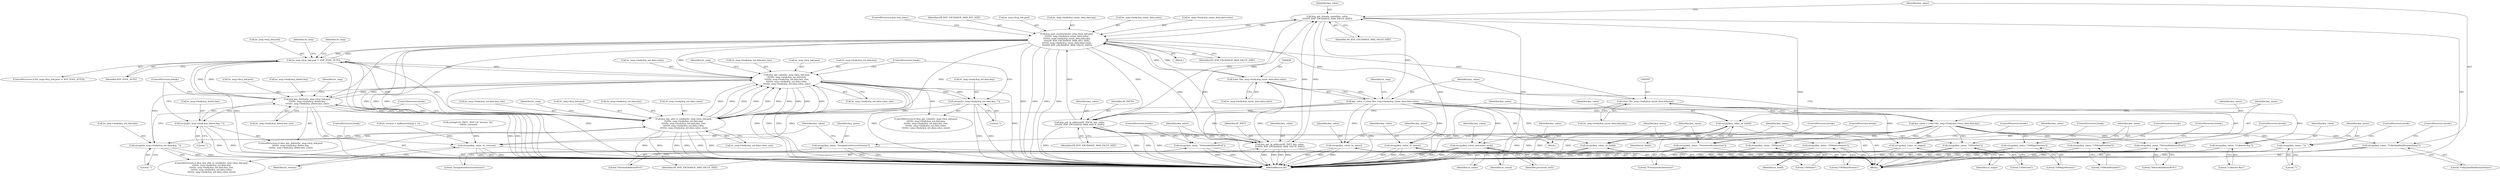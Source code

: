 digraph "0_linux_bcc2c9c3fff859e0eb019fe6fec26f9b8eba795c@API" {
"1000628" [label="(Call,kvp_get_domain_name(key_value,\n\t\t\t\t\tHV_KVP_EXCHANGE_MAX_VALUE_SIZE))"];
"1000605" [label="(Call,key_value = (char *)hv_msg->body.kvp_enum_data.data.value)"];
"1000607" [label="(Call,(char *)hv_msg->body.kvp_enum_data.data.value)"];
"1000551" [label="(Call,kvp_pool_enumerate(hv_msg->kvp_hdr.pool,\n\t\t\t\t\thv_msg->body.kvp_enum_data.index,\n\t\t\t\t\thv_msg->body.kvp_enum_data.data.key,\n\t\t\t\t\tHV_KVP_EXCHANGE_MAX_KEY_SIZE,\n\t\t\t\t\thv_msg->body.kvp_enum_data.data.value,\n\t\t\t\t\tHV_KVP_EXCHANGE_MAX_VALUE_SIZE))"];
"1000543" [label="(Call,hv_msg->kvp_hdr.pool != KVP_POOL_AUTO)"];
"1000445" [label="(Call,kvp_get_value(hv_msg->kvp_hdr.pool,\n\t\t\t\t\thv_msg->body.kvp_set.data.key,\n\t\t\t\t\thv_msg->body.kvp_set.data.key_size,\n\t\t\t\t\thv_msg->body.kvp_set.data.value,\n\t\t\t\t\thv_msg->body.kvp_set.data.value_size))"];
"1000501" [label="(Call,kvp_key_delete(hv_msg->kvp_hdr.pool,\n\t\t\t\t\thv_msg->body.kvp_delete.key,\n\t\t\t\t\thv_msg->body.kvp_delete.key_size))"];
"1000389" [label="(Call,kvp_key_add_or_modify(hv_msg->kvp_hdr.pool,\n\t\t\t\t\thv_msg->body.kvp_set.data.key,\n\t\t\t\t\thv_msg->body.kvp_set.data.key_size,\n\t\t\t\t\thv_msg->body.kvp_set.data.value,\n\t\t\t\t\thv_msg->body.kvp_set.data.value_size))"];
"1000487" [label="(Call,strcpy(hv_msg->body.kvp_set.data.key, \"\"))"];
"1000431" [label="(Call,strcpy(hv_msg->body.kvp_set.data.key, \"\"))"];
"1000521" [label="(Call,strcpy(hv_msg->body.kvp_delete.key, \"\"))"];
"1000594" [label="(Call,(char *)hv_msg->body.kvp_enum_data.data.key)"];
"1000628" [label="(Call,kvp_get_domain_name(key_value,\n\t\t\t\t\tHV_KVP_EXCHANGE_MAX_VALUE_SIZE))"];
"1000653" [label="(Call,kvp_get_ip_address(AF_INET6, key_value,\n\t\t\t\t\tHV_KVP_EXCHANGE_MAX_VALUE_SIZE))"];
"1000644" [label="(Call,kvp_get_ip_address(AF_INET, key_value,\n\t\t\t\t\tHV_KVP_EXCHANGE_MAX_VALUE_SIZE))"];
"1000592" [label="(Call,key_name = (char *)hv_msg->body.kvp_enum_data.data.key)"];
"1000631" [label="(Call,strcpy(key_name, \"FullyQualifiedDomainName\"))"];
"1000636" [label="(Call,strcpy(key_name, \"IntegrationServicesVersion\"))"];
"1000648" [label="(Call,strcpy(key_name, \"NetworkAddressIPv4\"))"];
"1000657" [label="(Call,strcpy(key_name, \"NetworkAddressIPv6\"))"];
"1000665" [label="(Call,strcpy(key_name, \"OSBuildNumber\"))"];
"1000673" [label="(Call,strcpy(key_name, \"OSName\"))"];
"1000681" [label="(Call,strcpy(key_name, \"OSMajorVersion\"))"];
"1000689" [label="(Call,strcpy(key_name, \"OSMinorVersion\"))"];
"1000697" [label="(Call,strcpy(key_name, \"OSVersion\"))"];
"1000705" [label="(Call,strcpy(key_name, \"ProcessorArchitecture\"))"];
"1000713" [label="(Call,strcpy(key_name, \"\"))"];
"1000639" [label="(Call,strcpy(key_value, lic_version))"];
"1000662" [label="(Call,strcpy(key_value, os_build))"];
"1000694" [label="(Call,strcpy(key_value, os_build))"];
"1000670" [label="(Call,strcpy(key_value, os_name))"];
"1000678" [label="(Call,strcpy(key_value, os_major))"];
"1000686" [label="(Call,strcpy(key_value, os_minor))"];
"1000702" [label="(Call,strcpy(key_value, processor_arch))"];
"1000710" [label="(Call,strcpy(key_value, \"Unknown Key\"))"];
"1000629" [label="(Identifier,key_value)"];
"1000694" [label="(Call,strcpy(key_value, os_build))"];
"1000388" [label="(ControlStructure,if (kvp_key_add_or_modify(hv_msg->kvp_hdr.pool,\n\t\t\t\t\thv_msg->body.kvp_set.data.key,\n\t\t\t\t\thv_msg->body.kvp_set.data.key_size,\n\t\t\t\t\thv_msg->body.kvp_set.data.value,\n\t\t\t\t\thv_msg->body.kvp_set.data.value_size)))"];
"1000660" [label="(ControlStructure,break;)"];
"1000668" [label="(ControlStructure,break;)"];
"1000645" [label="(Identifier,AF_INET)"];
"1000651" [label="(ControlStructure,break;)"];
"1000573" [label="(Identifier,HV_KVP_EXCHANGE_MAX_KEY_SIZE)"];
"1000544" [label="(Call,hv_msg->kvp_hdr.pool)"];
"1000507" [label="(Call,hv_msg->body.kvp_delete.key)"];
"1000706" [label="(Identifier,key_name)"];
"1000492" [label="(Identifier,hv_msg)"];
"1000760" [label="(MethodReturn,int)"];
"1000663" [label="(Identifier,key_value)"];
"1000642" [label="(ControlStructure,break;)"];
"1000552" [label="(Call,hv_msg->kvp_hdr.pool)"];
"1000630" [label="(Identifier,HV_KVP_EXCHANGE_MAX_VALUE_SIZE)"];
"1000442" [label="(ControlStructure,break;)"];
"1000704" [label="(Identifier,processor_arch)"];
"1000609" [label="(Call,hv_msg->body.kvp_enum_data.data.value)"];
"1000689" [label="(Call,strcpy(key_name, \"OSMinorVersion\"))"];
"1000364" [label="(Call,lic_version = malloc(strlen(p) + 1))"];
"1000690" [label="(Identifier,key_name)"];
"1000710" [label="(Call,strcpy(key_value, \"Unknown Key\"))"];
"1000498" [label="(ControlStructure,break;)"];
"1000675" [label="(Literal,\"OSName\")"];
"1000432" [label="(Call,hv_msg->body.kvp_set.data.key)"];
"1000676" [label="(ControlStructure,break;)"];
"1000497" [label="(Literal,\"\")"];
"1000691" [label="(Literal,\"OSMinorVersion\")"];
"1000664" [label="(Identifier,os_build)"];
"1000683" [label="(Literal,\"OSMajorVersion\")"];
"1000404" [label="(Call,hv_msg->body.kvp_set.data.key_size)"];
"1000628" [label="(Call,kvp_get_domain_name(key_value,\n\t\t\t\t\tHV_KVP_EXCHANGE_MAX_VALUE_SIZE))"];
"1000594" [label="(Call,(char *)hv_msg->body.kvp_enum_data.data.key)"];
"1000662" [label="(Call,strcpy(key_value, os_build))"];
"1000460" [label="(Call,hv_msg->body.kvp_set.data.key_size)"];
"1000700" [label="(ControlStructure,break;)"];
"1000596" [label="(Call,hv_msg->body.kvp_enum_data.data.key)"];
"1000679" [label="(Identifier,key_value)"];
"1000681" [label="(Call,strcpy(key_name, \"OSMajorVersion\"))"];
"1000649" [label="(Identifier,key_name)"];
"1000564" [label="(Call,hv_msg->body.kvp_enum_data.data.key)"];
"1000682" [label="(Identifier,key_name)"];
"1000678" [label="(Call,strcpy(key_value, os_major))"];
"1000671" [label="(Identifier,key_value)"];
"1000592" [label="(Call,key_name = (char *)hv_msg->body.kvp_enum_data.data.key)"];
"1000542" [label="(ControlStructure,if (hv_msg->kvp_hdr.pool != KVP_POOL_AUTO))"];
"1000632" [label="(Identifier,key_name)"];
"1000699" [label="(Literal,\"OSVersion\")"];
"1000550" [label="(Block,)"];
"1000554" [label="(Identifier,hv_msg)"];
"1000659" [label="(Literal,\"NetworkAddressIPv6\")"];
"1000500" [label="(ControlStructure,if (kvp_key_delete(hv_msg->kvp_hdr.pool,\n\t\t\t\t\thv_msg->body.kvp_delete.key,\n\t\t\t\t\thv_msg->body.kvp_delete.key_size)))"];
"1000715" [label="(Literal,\"\")"];
"1000672" [label="(Identifier,os_name)"];
"1000692" [label="(ControlStructure,break;)"];
"1000446" [label="(Call,hv_msg->kvp_hdr.pool)"];
"1000530" [label="(ControlStructure,break;)"];
"1000656" [label="(Identifier,HV_KVP_EXCHANGE_MAX_VALUE_SIZE)"];
"1000543" [label="(Call,hv_msg->kvp_hdr.pool != KVP_POOL_AUTO)"];
"1000713" [label="(Call,strcpy(key_name, \"\"))"];
"1000549" [label="(Identifier,KVP_POOL_AUTO)"];
"1000444" [label="(ControlStructure,if (kvp_get_value(hv_msg->kvp_hdr.pool,\n\t\t\t\t\thv_msg->body.kvp_set.data.key,\n\t\t\t\t\thv_msg->body.kvp_set.data.key_size,\n\t\t\t\t\thv_msg->body.kvp_set.data.value,\n\t\t\t\t\thv_msg->body.kvp_set.data.value_size)))"];
"1000586" [label="(Identifier,hv_msg)"];
"1000451" [label="(Call,hv_msg->body.kvp_set.data.key)"];
"1000634" [label="(ControlStructure,break;)"];
"1000655" [label="(Identifier,key_value)"];
"1000705" [label="(Call,strcpy(key_name, \"ProcessorArchitecture\"))"];
"1000488" [label="(Call,hv_msg->body.kvp_set.data.key)"];
"1000636" [label="(Call,strcpy(key_name, \"IntegrationServicesVersion\"))"];
"1000626" [label="(Block,)"];
"1000641" [label="(Identifier,lic_version)"];
"1000525" [label="(Identifier,hv_msg)"];
"1000711" [label="(Identifier,key_value)"];
"1000583" [label="(Identifier,HV_KVP_EXCHANGE_MAX_VALUE_SIZE)"];
"1000638" [label="(Literal,\"IntegrationServicesVersion\")"];
"1000557" [label="(Call,hv_msg->body.kvp_enum_data.index)"];
"1000521" [label="(Call,strcpy(hv_msg->body.kvp_delete.key, \"\"))"];
"1000644" [label="(Call,kvp_get_ip_address(AF_INET, key_value,\n\t\t\t\t\tHV_KVP_EXCHANGE_MAX_VALUE_SIZE))"];
"1000647" [label="(Identifier,HV_KVP_EXCHANGE_MAX_VALUE_SIZE)"];
"1000377" [label="(Call,syslog(LOG_INFO, \"KVP LIC Version: %s\",\n\t\t\t\t\tlic_version))"];
"1000695" [label="(Identifier,key_value)"];
"1000441" [label="(Literal,\"\")"];
"1000606" [label="(Identifier,key_value)"];
"1000687" [label="(Identifier,key_value)"];
"1000666" [label="(Identifier,key_name)"];
"1000478" [label="(Call,hv_msg->body.kvp_set.data.value_size)"];
"1000431" [label="(Call,strcpy(hv_msg->body.kvp_set.data.key, \"\"))"];
"1000658" [label="(Identifier,key_name)"];
"1000650" [label="(Literal,\"NetworkAddressIPv4\")"];
"1000639" [label="(Call,strcpy(key_value, lic_version))"];
"1000522" [label="(Call,hv_msg->body.kvp_delete.key)"];
"1000654" [label="(Identifier,AF_INET6)"];
"1000667" [label="(Literal,\"OSBuildNumber\")"];
"1000502" [label="(Call,hv_msg->kvp_hdr.pool)"];
"1000607" [label="(Call,(char *)hv_msg->body.kvp_enum_data.data.value)"];
"1000445" [label="(Call,kvp_get_value(hv_msg->kvp_hdr.pool,\n\t\t\t\t\thv_msg->body.kvp_set.data.key,\n\t\t\t\t\thv_msg->body.kvp_set.data.key_size,\n\t\t\t\t\thv_msg->body.kvp_set.data.value,\n\t\t\t\t\thv_msg->body.kvp_set.data.value_size))"];
"1000665" [label="(Call,strcpy(key_name, \"OSBuildNumber\"))"];
"1000574" [label="(Call,hv_msg->body.kvp_enum_data.data.value)"];
"1000633" [label="(Literal,\"FullyQualifiedDomainName\")"];
"1000684" [label="(ControlStructure,break;)"];
"1000605" [label="(Call,key_value = (char *)hv_msg->body.kvp_enum_data.data.value)"];
"1000288" [label="(Block,)"];
"1000529" [label="(Literal,\"\")"];
"1000646" [label="(Identifier,key_value)"];
"1000653" [label="(Call,kvp_get_ip_address(AF_INET6, key_value,\n\t\t\t\t\tHV_KVP_EXCHANGE_MAX_VALUE_SIZE))"];
"1000696" [label="(Identifier,os_build)"];
"1000703" [label="(Identifier,key_value)"];
"1000670" [label="(Call,strcpy(key_value, os_name))"];
"1000584" [label="(ControlStructure,goto kvp_done;)"];
"1000469" [label="(Call,hv_msg->body.kvp_set.data.value)"];
"1000436" [label="(Identifier,hv_msg)"];
"1000389" [label="(Call,kvp_key_add_or_modify(hv_msg->kvp_hdr.pool,\n\t\t\t\t\thv_msg->body.kvp_set.data.key,\n\t\t\t\t\thv_msg->body.kvp_set.data.key_size,\n\t\t\t\t\thv_msg->body.kvp_set.data.value,\n\t\t\t\t\thv_msg->body.kvp_set.data.value_size))"];
"1000390" [label="(Call,hv_msg->kvp_hdr.pool)"];
"1000714" [label="(Identifier,key_name)"];
"1000648" [label="(Call,strcpy(key_name, \"NetworkAddressIPv4\"))"];
"1000708" [label="(ControlStructure,break;)"];
"1000712" [label="(Literal,\"Unknown Key\")"];
"1000640" [label="(Identifier,key_value)"];
"1000514" [label="(Call,hv_msg->body.kvp_delete.key_size)"];
"1000622" [label="(Identifier,hv_msg)"];
"1000686" [label="(Call,strcpy(key_value, os_minor))"];
"1000707" [label="(Literal,\"ProcessorArchitecture\")"];
"1000395" [label="(Call,hv_msg->body.kvp_set.data.key)"];
"1000680" [label="(Identifier,os_major)"];
"1000501" [label="(Call,kvp_key_delete(hv_msg->kvp_hdr.pool,\n\t\t\t\t\thv_msg->body.kvp_delete.key,\n\t\t\t\t\thv_msg->body.kvp_delete.key_size))"];
"1000487" [label="(Call,strcpy(hv_msg->body.kvp_set.data.key, \"\"))"];
"1000674" [label="(Identifier,key_name)"];
"1000593" [label="(Identifier,key_name)"];
"1000413" [label="(Call,hv_msg->body.kvp_set.data.value)"];
"1000716" [label="(ControlStructure,break;)"];
"1000551" [label="(Call,kvp_pool_enumerate(hv_msg->kvp_hdr.pool,\n\t\t\t\t\thv_msg->body.kvp_enum_data.index,\n\t\t\t\t\thv_msg->body.kvp_enum_data.data.key,\n\t\t\t\t\tHV_KVP_EXCHANGE_MAX_KEY_SIZE,\n\t\t\t\t\thv_msg->body.kvp_enum_data.data.value,\n\t\t\t\t\tHV_KVP_EXCHANGE_MAX_VALUE_SIZE))"];
"1000698" [label="(Identifier,key_name)"];
"1000702" [label="(Call,strcpy(key_value, processor_arch))"];
"1000631" [label="(Call,strcpy(key_name, \"FullyQualifiedDomainName\"))"];
"1000422" [label="(Call,hv_msg->body.kvp_set.data.value_size)"];
"1000673" [label="(Call,strcpy(key_name, \"OSName\"))"];
"1000688" [label="(Identifier,os_minor)"];
"1000637" [label="(Identifier,key_name)"];
"1000697" [label="(Call,strcpy(key_name, \"OSVersion\"))"];
"1000657" [label="(Call,strcpy(key_name, \"NetworkAddressIPv6\"))"];
"1000628" -> "1000626"  [label="AST: "];
"1000628" -> "1000630"  [label="CFG: "];
"1000629" -> "1000628"  [label="AST: "];
"1000630" -> "1000628"  [label="AST: "];
"1000632" -> "1000628"  [label="CFG: "];
"1000628" -> "1000760"  [label="DDG: "];
"1000628" -> "1000760"  [label="DDG: "];
"1000628" -> "1000760"  [label="DDG: "];
"1000628" -> "1000551"  [label="DDG: "];
"1000605" -> "1000628"  [label="DDG: "];
"1000653" -> "1000628"  [label="DDG: "];
"1000551" -> "1000628"  [label="DDG: "];
"1000644" -> "1000628"  [label="DDG: "];
"1000628" -> "1000644"  [label="DDG: "];
"1000628" -> "1000653"  [label="DDG: "];
"1000605" -> "1000288"  [label="AST: "];
"1000605" -> "1000607"  [label="CFG: "];
"1000606" -> "1000605"  [label="AST: "];
"1000607" -> "1000605"  [label="AST: "];
"1000622" -> "1000605"  [label="CFG: "];
"1000605" -> "1000760"  [label="DDG: "];
"1000607" -> "1000605"  [label="DDG: "];
"1000605" -> "1000639"  [label="DDG: "];
"1000605" -> "1000644"  [label="DDG: "];
"1000605" -> "1000653"  [label="DDG: "];
"1000605" -> "1000662"  [label="DDG: "];
"1000605" -> "1000670"  [label="DDG: "];
"1000605" -> "1000678"  [label="DDG: "];
"1000605" -> "1000686"  [label="DDG: "];
"1000605" -> "1000694"  [label="DDG: "];
"1000605" -> "1000702"  [label="DDG: "];
"1000605" -> "1000710"  [label="DDG: "];
"1000607" -> "1000609"  [label="CFG: "];
"1000608" -> "1000607"  [label="AST: "];
"1000609" -> "1000607"  [label="AST: "];
"1000607" -> "1000760"  [label="DDG: "];
"1000607" -> "1000551"  [label="DDG: "];
"1000551" -> "1000607"  [label="DDG: "];
"1000551" -> "1000550"  [label="AST: "];
"1000551" -> "1000583"  [label="CFG: "];
"1000552" -> "1000551"  [label="AST: "];
"1000557" -> "1000551"  [label="AST: "];
"1000564" -> "1000551"  [label="AST: "];
"1000573" -> "1000551"  [label="AST: "];
"1000574" -> "1000551"  [label="AST: "];
"1000583" -> "1000551"  [label="AST: "];
"1000584" -> "1000551"  [label="CFG: "];
"1000551" -> "1000760"  [label="DDG: "];
"1000551" -> "1000760"  [label="DDG: "];
"1000551" -> "1000760"  [label="DDG: "];
"1000551" -> "1000760"  [label="DDG: "];
"1000551" -> "1000760"  [label="DDG: "];
"1000551" -> "1000760"  [label="DDG: "];
"1000551" -> "1000760"  [label="DDG: "];
"1000551" -> "1000389"  [label="DDG: "];
"1000551" -> "1000445"  [label="DDG: "];
"1000551" -> "1000501"  [label="DDG: "];
"1000551" -> "1000543"  [label="DDG: "];
"1000543" -> "1000551"  [label="DDG: "];
"1000594" -> "1000551"  [label="DDG: "];
"1000653" -> "1000551"  [label="DDG: "];
"1000644" -> "1000551"  [label="DDG: "];
"1000551" -> "1000594"  [label="DDG: "];
"1000551" -> "1000644"  [label="DDG: "];
"1000551" -> "1000653"  [label="DDG: "];
"1000543" -> "1000542"  [label="AST: "];
"1000543" -> "1000549"  [label="CFG: "];
"1000544" -> "1000543"  [label="AST: "];
"1000549" -> "1000543"  [label="AST: "];
"1000554" -> "1000543"  [label="CFG: "];
"1000586" -> "1000543"  [label="CFG: "];
"1000543" -> "1000760"  [label="DDG: "];
"1000543" -> "1000760"  [label="DDG: "];
"1000543" -> "1000760"  [label="DDG: "];
"1000543" -> "1000389"  [label="DDG: "];
"1000543" -> "1000445"  [label="DDG: "];
"1000543" -> "1000501"  [label="DDG: "];
"1000445" -> "1000543"  [label="DDG: "];
"1000501" -> "1000543"  [label="DDG: "];
"1000389" -> "1000543"  [label="DDG: "];
"1000445" -> "1000444"  [label="AST: "];
"1000445" -> "1000478"  [label="CFG: "];
"1000446" -> "1000445"  [label="AST: "];
"1000451" -> "1000445"  [label="AST: "];
"1000460" -> "1000445"  [label="AST: "];
"1000469" -> "1000445"  [label="AST: "];
"1000478" -> "1000445"  [label="AST: "];
"1000492" -> "1000445"  [label="CFG: "];
"1000498" -> "1000445"  [label="CFG: "];
"1000445" -> "1000760"  [label="DDG: "];
"1000445" -> "1000760"  [label="DDG: "];
"1000445" -> "1000760"  [label="DDG: "];
"1000445" -> "1000760"  [label="DDG: "];
"1000445" -> "1000760"  [label="DDG: "];
"1000445" -> "1000760"  [label="DDG: "];
"1000445" -> "1000389"  [label="DDG: "];
"1000445" -> "1000389"  [label="DDG: "];
"1000445" -> "1000389"  [label="DDG: "];
"1000445" -> "1000389"  [label="DDG: "];
"1000445" -> "1000389"  [label="DDG: "];
"1000501" -> "1000445"  [label="DDG: "];
"1000389" -> "1000445"  [label="DDG: "];
"1000389" -> "1000445"  [label="DDG: "];
"1000389" -> "1000445"  [label="DDG: "];
"1000389" -> "1000445"  [label="DDG: "];
"1000389" -> "1000445"  [label="DDG: "];
"1000487" -> "1000445"  [label="DDG: "];
"1000431" -> "1000445"  [label="DDG: "];
"1000445" -> "1000487"  [label="DDG: "];
"1000445" -> "1000501"  [label="DDG: "];
"1000501" -> "1000500"  [label="AST: "];
"1000501" -> "1000514"  [label="CFG: "];
"1000502" -> "1000501"  [label="AST: "];
"1000507" -> "1000501"  [label="AST: "];
"1000514" -> "1000501"  [label="AST: "];
"1000525" -> "1000501"  [label="CFG: "];
"1000530" -> "1000501"  [label="CFG: "];
"1000501" -> "1000760"  [label="DDG: "];
"1000501" -> "1000760"  [label="DDG: "];
"1000501" -> "1000760"  [label="DDG: "];
"1000501" -> "1000760"  [label="DDG: "];
"1000501" -> "1000389"  [label="DDG: "];
"1000389" -> "1000501"  [label="DDG: "];
"1000521" -> "1000501"  [label="DDG: "];
"1000501" -> "1000521"  [label="DDG: "];
"1000389" -> "1000388"  [label="AST: "];
"1000389" -> "1000422"  [label="CFG: "];
"1000390" -> "1000389"  [label="AST: "];
"1000395" -> "1000389"  [label="AST: "];
"1000404" -> "1000389"  [label="AST: "];
"1000413" -> "1000389"  [label="AST: "];
"1000422" -> "1000389"  [label="AST: "];
"1000436" -> "1000389"  [label="CFG: "];
"1000442" -> "1000389"  [label="CFG: "];
"1000389" -> "1000760"  [label="DDG: "];
"1000389" -> "1000760"  [label="DDG: "];
"1000389" -> "1000760"  [label="DDG: "];
"1000389" -> "1000760"  [label="DDG: "];
"1000389" -> "1000760"  [label="DDG: "];
"1000389" -> "1000760"  [label="DDG: "];
"1000487" -> "1000389"  [label="DDG: "];
"1000431" -> "1000389"  [label="DDG: "];
"1000389" -> "1000431"  [label="DDG: "];
"1000487" -> "1000444"  [label="AST: "];
"1000487" -> "1000497"  [label="CFG: "];
"1000488" -> "1000487"  [label="AST: "];
"1000497" -> "1000487"  [label="AST: "];
"1000498" -> "1000487"  [label="CFG: "];
"1000487" -> "1000760"  [label="DDG: "];
"1000487" -> "1000760"  [label="DDG: "];
"1000431" -> "1000388"  [label="AST: "];
"1000431" -> "1000441"  [label="CFG: "];
"1000432" -> "1000431"  [label="AST: "];
"1000441" -> "1000431"  [label="AST: "];
"1000442" -> "1000431"  [label="CFG: "];
"1000431" -> "1000760"  [label="DDG: "];
"1000431" -> "1000760"  [label="DDG: "];
"1000521" -> "1000500"  [label="AST: "];
"1000521" -> "1000529"  [label="CFG: "];
"1000522" -> "1000521"  [label="AST: "];
"1000529" -> "1000521"  [label="AST: "];
"1000530" -> "1000521"  [label="CFG: "];
"1000521" -> "1000760"  [label="DDG: "];
"1000521" -> "1000760"  [label="DDG: "];
"1000594" -> "1000592"  [label="AST: "];
"1000594" -> "1000596"  [label="CFG: "];
"1000595" -> "1000594"  [label="AST: "];
"1000596" -> "1000594"  [label="AST: "];
"1000592" -> "1000594"  [label="CFG: "];
"1000594" -> "1000760"  [label="DDG: "];
"1000594" -> "1000592"  [label="DDG: "];
"1000653" -> "1000626"  [label="AST: "];
"1000653" -> "1000656"  [label="CFG: "];
"1000654" -> "1000653"  [label="AST: "];
"1000655" -> "1000653"  [label="AST: "];
"1000656" -> "1000653"  [label="AST: "];
"1000658" -> "1000653"  [label="CFG: "];
"1000653" -> "1000760"  [label="DDG: "];
"1000653" -> "1000760"  [label="DDG: "];
"1000653" -> "1000760"  [label="DDG: "];
"1000653" -> "1000760"  [label="DDG: "];
"1000653" -> "1000644"  [label="DDG: "];
"1000644" -> "1000653"  [label="DDG: "];
"1000644" -> "1000626"  [label="AST: "];
"1000644" -> "1000647"  [label="CFG: "];
"1000645" -> "1000644"  [label="AST: "];
"1000646" -> "1000644"  [label="AST: "];
"1000647" -> "1000644"  [label="AST: "];
"1000649" -> "1000644"  [label="CFG: "];
"1000644" -> "1000760"  [label="DDG: "];
"1000644" -> "1000760"  [label="DDG: "];
"1000644" -> "1000760"  [label="DDG: "];
"1000644" -> "1000760"  [label="DDG: "];
"1000592" -> "1000288"  [label="AST: "];
"1000593" -> "1000592"  [label="AST: "];
"1000606" -> "1000592"  [label="CFG: "];
"1000592" -> "1000760"  [label="DDG: "];
"1000592" -> "1000631"  [label="DDG: "];
"1000592" -> "1000636"  [label="DDG: "];
"1000592" -> "1000648"  [label="DDG: "];
"1000592" -> "1000657"  [label="DDG: "];
"1000592" -> "1000665"  [label="DDG: "];
"1000592" -> "1000673"  [label="DDG: "];
"1000592" -> "1000681"  [label="DDG: "];
"1000592" -> "1000689"  [label="DDG: "];
"1000592" -> "1000697"  [label="DDG: "];
"1000592" -> "1000705"  [label="DDG: "];
"1000592" -> "1000713"  [label="DDG: "];
"1000631" -> "1000626"  [label="AST: "];
"1000631" -> "1000633"  [label="CFG: "];
"1000632" -> "1000631"  [label="AST: "];
"1000633" -> "1000631"  [label="AST: "];
"1000634" -> "1000631"  [label="CFG: "];
"1000631" -> "1000760"  [label="DDG: "];
"1000631" -> "1000760"  [label="DDG: "];
"1000636" -> "1000626"  [label="AST: "];
"1000636" -> "1000638"  [label="CFG: "];
"1000637" -> "1000636"  [label="AST: "];
"1000638" -> "1000636"  [label="AST: "];
"1000640" -> "1000636"  [label="CFG: "];
"1000636" -> "1000760"  [label="DDG: "];
"1000636" -> "1000760"  [label="DDG: "];
"1000648" -> "1000626"  [label="AST: "];
"1000648" -> "1000650"  [label="CFG: "];
"1000649" -> "1000648"  [label="AST: "];
"1000650" -> "1000648"  [label="AST: "];
"1000651" -> "1000648"  [label="CFG: "];
"1000648" -> "1000760"  [label="DDG: "];
"1000648" -> "1000760"  [label="DDG: "];
"1000657" -> "1000626"  [label="AST: "];
"1000657" -> "1000659"  [label="CFG: "];
"1000658" -> "1000657"  [label="AST: "];
"1000659" -> "1000657"  [label="AST: "];
"1000660" -> "1000657"  [label="CFG: "];
"1000657" -> "1000760"  [label="DDG: "];
"1000657" -> "1000760"  [label="DDG: "];
"1000665" -> "1000626"  [label="AST: "];
"1000665" -> "1000667"  [label="CFG: "];
"1000666" -> "1000665"  [label="AST: "];
"1000667" -> "1000665"  [label="AST: "];
"1000668" -> "1000665"  [label="CFG: "];
"1000665" -> "1000760"  [label="DDG: "];
"1000665" -> "1000760"  [label="DDG: "];
"1000673" -> "1000626"  [label="AST: "];
"1000673" -> "1000675"  [label="CFG: "];
"1000674" -> "1000673"  [label="AST: "];
"1000675" -> "1000673"  [label="AST: "];
"1000676" -> "1000673"  [label="CFG: "];
"1000673" -> "1000760"  [label="DDG: "];
"1000673" -> "1000760"  [label="DDG: "];
"1000681" -> "1000626"  [label="AST: "];
"1000681" -> "1000683"  [label="CFG: "];
"1000682" -> "1000681"  [label="AST: "];
"1000683" -> "1000681"  [label="AST: "];
"1000684" -> "1000681"  [label="CFG: "];
"1000681" -> "1000760"  [label="DDG: "];
"1000681" -> "1000760"  [label="DDG: "];
"1000689" -> "1000626"  [label="AST: "];
"1000689" -> "1000691"  [label="CFG: "];
"1000690" -> "1000689"  [label="AST: "];
"1000691" -> "1000689"  [label="AST: "];
"1000692" -> "1000689"  [label="CFG: "];
"1000689" -> "1000760"  [label="DDG: "];
"1000689" -> "1000760"  [label="DDG: "];
"1000697" -> "1000626"  [label="AST: "];
"1000697" -> "1000699"  [label="CFG: "];
"1000698" -> "1000697"  [label="AST: "];
"1000699" -> "1000697"  [label="AST: "];
"1000700" -> "1000697"  [label="CFG: "];
"1000697" -> "1000760"  [label="DDG: "];
"1000697" -> "1000760"  [label="DDG: "];
"1000705" -> "1000626"  [label="AST: "];
"1000705" -> "1000707"  [label="CFG: "];
"1000706" -> "1000705"  [label="AST: "];
"1000707" -> "1000705"  [label="AST: "];
"1000708" -> "1000705"  [label="CFG: "];
"1000705" -> "1000760"  [label="DDG: "];
"1000705" -> "1000760"  [label="DDG: "];
"1000713" -> "1000626"  [label="AST: "];
"1000713" -> "1000715"  [label="CFG: "];
"1000714" -> "1000713"  [label="AST: "];
"1000715" -> "1000713"  [label="AST: "];
"1000716" -> "1000713"  [label="CFG: "];
"1000713" -> "1000760"  [label="DDG: "];
"1000713" -> "1000760"  [label="DDG: "];
"1000639" -> "1000626"  [label="AST: "];
"1000639" -> "1000641"  [label="CFG: "];
"1000640" -> "1000639"  [label="AST: "];
"1000641" -> "1000639"  [label="AST: "];
"1000642" -> "1000639"  [label="CFG: "];
"1000639" -> "1000760"  [label="DDG: "];
"1000639" -> "1000760"  [label="DDG: "];
"1000639" -> "1000760"  [label="DDG: "];
"1000364" -> "1000639"  [label="DDG: "];
"1000377" -> "1000639"  [label="DDG: "];
"1000662" -> "1000626"  [label="AST: "];
"1000662" -> "1000664"  [label="CFG: "];
"1000663" -> "1000662"  [label="AST: "];
"1000664" -> "1000662"  [label="AST: "];
"1000666" -> "1000662"  [label="CFG: "];
"1000662" -> "1000760"  [label="DDG: "];
"1000662" -> "1000760"  [label="DDG: "];
"1000662" -> "1000760"  [label="DDG: "];
"1000694" -> "1000662"  [label="DDG: "];
"1000662" -> "1000694"  [label="DDG: "];
"1000694" -> "1000626"  [label="AST: "];
"1000694" -> "1000696"  [label="CFG: "];
"1000695" -> "1000694"  [label="AST: "];
"1000696" -> "1000694"  [label="AST: "];
"1000698" -> "1000694"  [label="CFG: "];
"1000694" -> "1000760"  [label="DDG: "];
"1000694" -> "1000760"  [label="DDG: "];
"1000694" -> "1000760"  [label="DDG: "];
"1000670" -> "1000626"  [label="AST: "];
"1000670" -> "1000672"  [label="CFG: "];
"1000671" -> "1000670"  [label="AST: "];
"1000672" -> "1000670"  [label="AST: "];
"1000674" -> "1000670"  [label="CFG: "];
"1000670" -> "1000760"  [label="DDG: "];
"1000670" -> "1000760"  [label="DDG: "];
"1000670" -> "1000760"  [label="DDG: "];
"1000678" -> "1000626"  [label="AST: "];
"1000678" -> "1000680"  [label="CFG: "];
"1000679" -> "1000678"  [label="AST: "];
"1000680" -> "1000678"  [label="AST: "];
"1000682" -> "1000678"  [label="CFG: "];
"1000678" -> "1000760"  [label="DDG: "];
"1000678" -> "1000760"  [label="DDG: "];
"1000678" -> "1000760"  [label="DDG: "];
"1000686" -> "1000626"  [label="AST: "];
"1000686" -> "1000688"  [label="CFG: "];
"1000687" -> "1000686"  [label="AST: "];
"1000688" -> "1000686"  [label="AST: "];
"1000690" -> "1000686"  [label="CFG: "];
"1000686" -> "1000760"  [label="DDG: "];
"1000686" -> "1000760"  [label="DDG: "];
"1000686" -> "1000760"  [label="DDG: "];
"1000702" -> "1000626"  [label="AST: "];
"1000702" -> "1000704"  [label="CFG: "];
"1000703" -> "1000702"  [label="AST: "];
"1000704" -> "1000702"  [label="AST: "];
"1000706" -> "1000702"  [label="CFG: "];
"1000702" -> "1000760"  [label="DDG: "];
"1000702" -> "1000760"  [label="DDG: "];
"1000702" -> "1000760"  [label="DDG: "];
"1000710" -> "1000626"  [label="AST: "];
"1000710" -> "1000712"  [label="CFG: "];
"1000711" -> "1000710"  [label="AST: "];
"1000712" -> "1000710"  [label="AST: "];
"1000714" -> "1000710"  [label="CFG: "];
"1000710" -> "1000760"  [label="DDG: "];
"1000710" -> "1000760"  [label="DDG: "];
}
